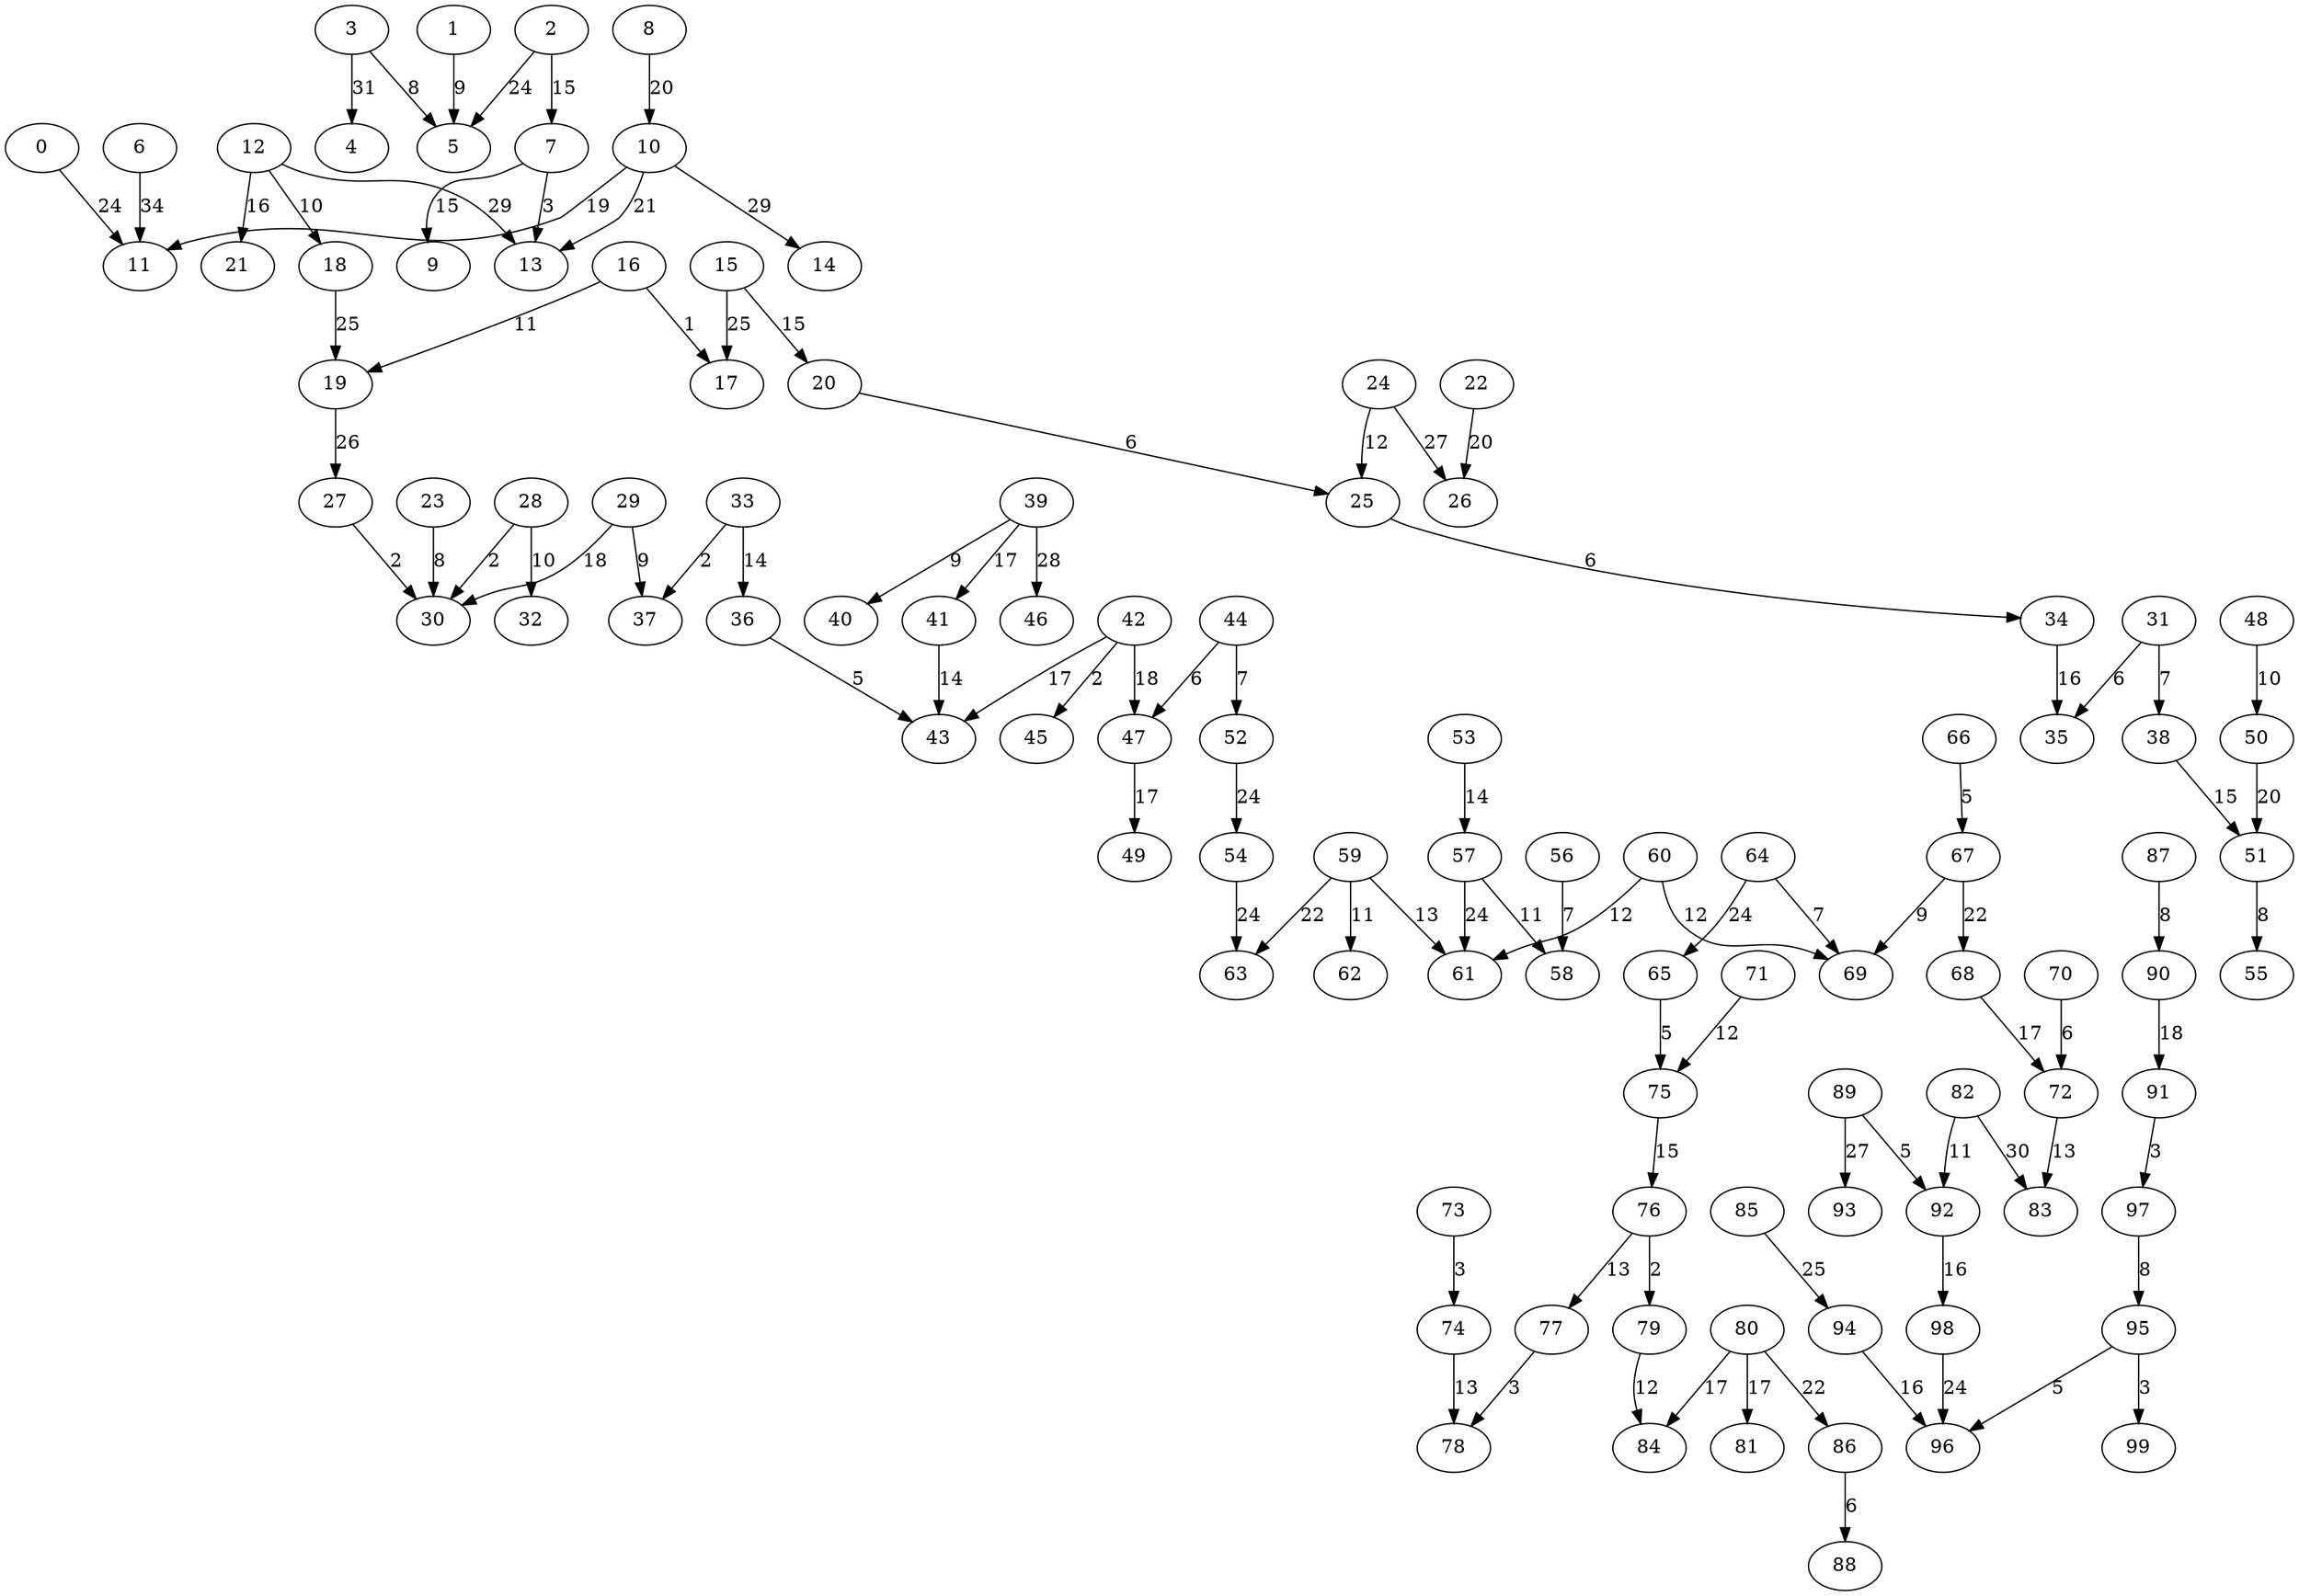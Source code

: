 digraph grafoBarabasiAlbert_n_100_d_4_Prim {
0;
1;
2;
3;
4;
5;
6;
7;
8;
9;
10;
11;
12;
13;
14;
15;
16;
17;
18;
19;
20;
21;
22;
23;
24;
25;
26;
27;
28;
29;
30;
31;
32;
33;
34;
35;
36;
37;
38;
39;
40;
41;
42;
43;
44;
45;
46;
47;
48;
49;
50;
51;
52;
53;
54;
55;
56;
57;
58;
59;
60;
61;
62;
63;
64;
65;
66;
67;
68;
69;
70;
71;
72;
73;
74;
75;
76;
77;
78;
79;
80;
81;
82;
83;
84;
85;
86;
87;
88;
89;
90;
91;
92;
93;
94;
95;
96;
97;
98;
99;
0 -> 11[label=24 weight=24];
2 -> 5[label=24 weight=24];
3 -> 5[label=8 weight=8];
3 -> 4[label=31 weight=31];
1 -> 5[label=9 weight=9];
6 -> 11[label=34 weight=34];
2 -> 7[label=15 weight=15];
8 -> 10[label=20 weight=20];
7 -> 9[label=15 weight=15];
10 -> 13[label=21 weight=21];
10 -> 11[label=19 weight=19];
12 -> 13[label=29 weight=29];
7 -> 13[label=3 weight=3];
10 -> 14[label=29 weight=29];
15 -> 17[label=25 weight=25];
16 -> 19[label=11 weight=11];
16 -> 17[label=1 weight=1];
12 -> 18[label=10 weight=10];
18 -> 19[label=25 weight=25];
15 -> 20[label=15 weight=15];
12 -> 21[label=16 weight=16];
22 -> 26[label=20 weight=20];
23 -> 30[label=8 weight=8];
24 -> 25[label=12 weight=12];
20 -> 25[label=6 weight=6];
24 -> 26[label=27 weight=27];
19 -> 27[label=26 weight=26];
28 -> 30[label=2 weight=2];
29 -> 30[label=18 weight=18];
27 -> 30[label=2 weight=2];
31 -> 35[label=6 weight=6];
28 -> 32[label=10 weight=10];
33 -> 37[label=2 weight=2];
25 -> 34[label=6 weight=6];
34 -> 35[label=16 weight=16];
33 -> 36[label=14 weight=14];
29 -> 37[label=9 weight=9];
31 -> 38[label=7 weight=7];
39 -> 41[label=17 weight=17];
39 -> 40[label=9 weight=9];
41 -> 43[label=14 weight=14];
42 -> 43[label=17 weight=17];
36 -> 43[label=5 weight=5];
44 -> 47[label=6 weight=6];
42 -> 45[label=2 weight=2];
39 -> 46[label=28 weight=28];
42 -> 47[label=18 weight=18];
48 -> 50[label=10 weight=10];
47 -> 49[label=17 weight=17];
50 -> 51[label=20 weight=20];
38 -> 51[label=15 weight=15];
44 -> 52[label=7 weight=7];
53 -> 57[label=14 weight=14];
52 -> 54[label=24 weight=24];
51 -> 55[label=8 weight=8];
56 -> 58[label=7 weight=7];
57 -> 61[label=24 weight=24];
57 -> 58[label=11 weight=11];
59 -> 63[label=22 weight=22];
60 -> 61[label=12 weight=12];
59 -> 61[label=13 weight=13];
59 -> 62[label=11 weight=11];
54 -> 63[label=24 weight=24];
64 -> 69[label=7 weight=7];
64 -> 65[label=24 weight=24];
66 -> 67[label=5 weight=5];
67 -> 69[label=9 weight=9];
67 -> 68[label=22 weight=22];
60 -> 69[label=12 weight=12];
70 -> 72[label=6 weight=6];
71 -> 75[label=12 weight=12];
68 -> 72[label=17 weight=17];
73 -> 74[label=3 weight=3];
74 -> 78[label=13 weight=13];
65 -> 75[label=5 weight=5];
75 -> 76[label=15 weight=15];
76 -> 77[label=13 weight=13];
77 -> 78[label=3 weight=3];
76 -> 79[label=2 weight=2];
80 -> 84[label=17 weight=17];
80 -> 81[label=17 weight=17];
82 -> 83[label=30 weight=30];
72 -> 83[label=13 weight=13];
79 -> 84[label=12 weight=12];
85 -> 94[label=25 weight=25];
80 -> 86[label=22 weight=22];
87 -> 90[label=8 weight=8];
86 -> 88[label=6 weight=6];
89 -> 92[label=5 weight=5];
90 -> 91[label=18 weight=18];
91 -> 97[label=3 weight=3];
82 -> 92[label=11 weight=11];
89 -> 93[label=27 weight=27];
94 -> 96[label=16 weight=16];
95 -> 96[label=5 weight=5];
98 -> 96[label=24 weight=24];
97 -> 95[label=8 weight=8];
92 -> 98[label=16 weight=16];
95 -> 99[label=3 weight=3];
}